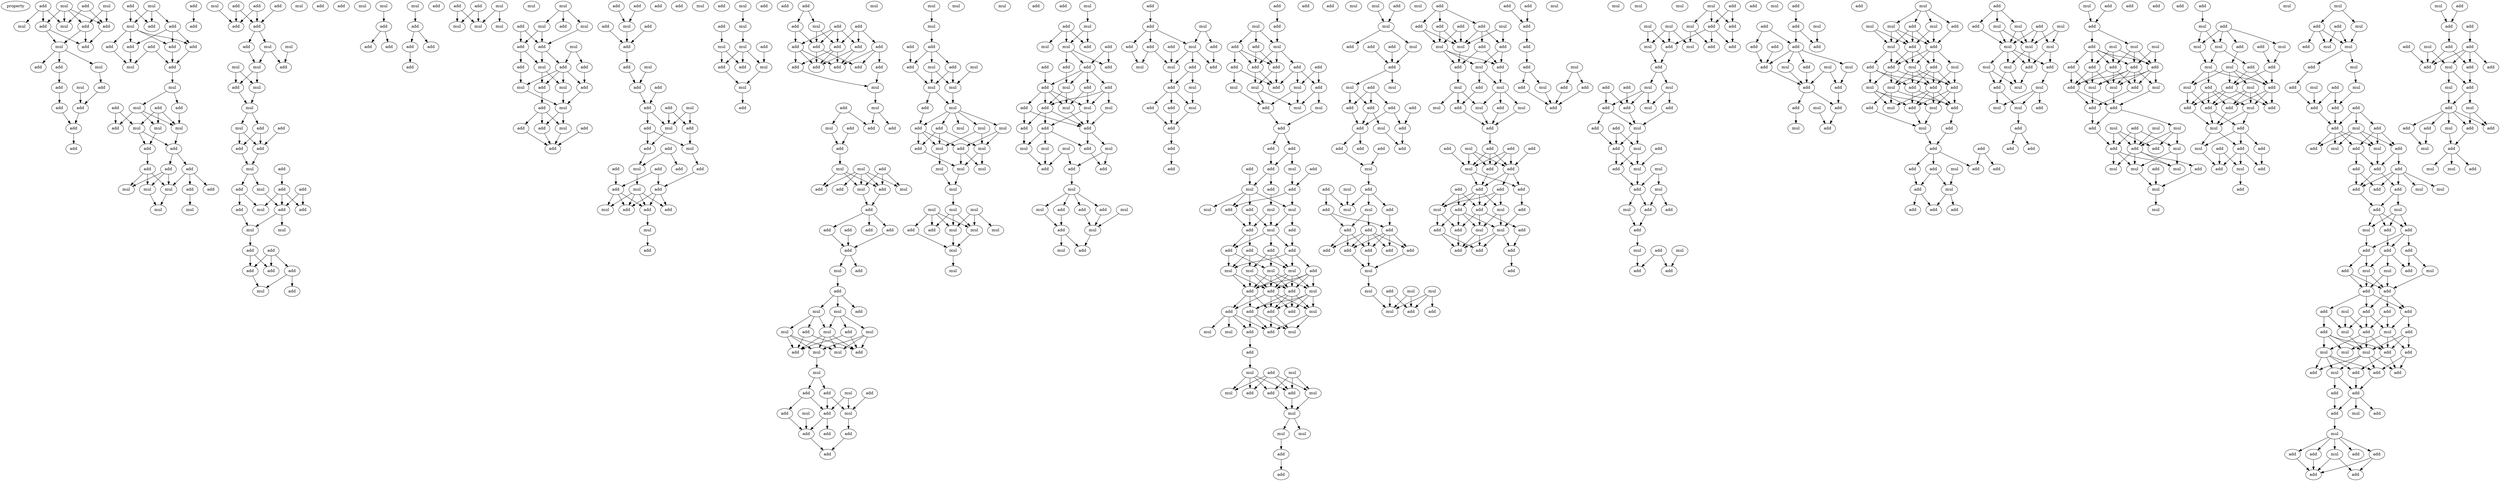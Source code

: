 digraph {
    node [fontcolor=black]
    property [mul=2,lf=2.0]
    0 [ label = add ];
    1 [ label = add ];
    2 [ label = mul ];
    3 [ label = mul ];
    4 [ label = mul ];
    5 [ label = add ];
    6 [ label = mul ];
    7 [ label = add ];
    8 [ label = add ];
    9 [ label = mul ];
    10 [ label = add ];
    11 [ label = add ];
    12 [ label = mul ];
    13 [ label = add ];
    14 [ label = add ];
    15 [ label = add ];
    16 [ label = mul ];
    17 [ label = add ];
    18 [ label = add ];
    19 [ label = add ];
    20 [ label = mul ];
    21 [ label = add ];
    22 [ label = add ];
    23 [ label = add ];
    24 [ label = mul ];
    25 [ label = add ];
    26 [ label = add ];
    27 [ label = add ];
    28 [ label = add ];
    29 [ label = add ];
    30 [ label = add ];
    31 [ label = mul ];
    32 [ label = add ];
    33 [ label = mul ];
    34 [ label = add ];
    35 [ label = mul ];
    36 [ label = add ];
    37 [ label = add ];
    38 [ label = mul ];
    39 [ label = add ];
    40 [ label = mul ];
    41 [ label = mul ];
    42 [ label = add ];
    43 [ label = add ];
    44 [ label = add ];
    45 [ label = add ];
    46 [ label = add ];
    47 [ label = mul ];
    48 [ label = mul ];
    49 [ label = add ];
    50 [ label = mul ];
    51 [ label = add ];
    52 [ label = mul ];
    53 [ label = mul ];
    54 [ label = add ];
    55 [ label = add ];
    56 [ label = add ];
    57 [ label = add ];
    58 [ label = add ];
    59 [ label = mul ];
    60 [ label = add ];
    61 [ label = add ];
    62 [ label = add ];
    63 [ label = mul ];
    64 [ label = mul ];
    65 [ label = mul ];
    66 [ label = mul ];
    67 [ label = add ];
    68 [ label = add ];
    69 [ label = mul ];
    70 [ label = mul ];
    71 [ label = add ];
    72 [ label = mul ];
    73 [ label = mul ];
    74 [ label = add ];
    75 [ label = add ];
    76 [ label = add ];
    77 [ label = add ];
    78 [ label = add ];
    79 [ label = mul ];
    80 [ label = mul ];
    81 [ label = add ];
    82 [ label = add ];
    83 [ label = add ];
    84 [ label = add ];
    85 [ label = add ];
    86 [ label = mul ];
    87 [ label = add ];
    88 [ label = mul ];
    89 [ label = mul ];
    90 [ label = add ];
    91 [ label = add ];
    92 [ label = add ];
    93 [ label = add ];
    94 [ label = add ];
    95 [ label = add ];
    96 [ label = mul ];
    97 [ label = add ];
    98 [ label = mul ];
    99 [ label = mul ];
    100 [ label = add ];
    101 [ label = add ];
    102 [ label = add ];
    103 [ label = mul ];
    104 [ label = add ];
    105 [ label = add ];
    106 [ label = add ];
    107 [ label = add ];
    108 [ label = add ];
    109 [ label = add ];
    110 [ label = add ];
    111 [ label = mul ];
    112 [ label = mul ];
    113 [ label = mul ];
    114 [ label = mul ];
    115 [ label = mul ];
    116 [ label = mul ];
    117 [ label = mul ];
    118 [ label = add ];
    119 [ label = mul ];
    120 [ label = add ];
    121 [ label = mul ];
    122 [ label = add ];
    123 [ label = add ];
    124 [ label = add ];
    125 [ label = mul ];
    126 [ label = add ];
    127 [ label = add ];
    128 [ label = mul ];
    129 [ label = mul ];
    130 [ label = add ];
    131 [ label = add ];
    132 [ label = add ];
    133 [ label = mul ];
    134 [ label = add ];
    135 [ label = mul ];
    136 [ label = add ];
    137 [ label = add ];
    138 [ label = add ];
    139 [ label = add ];
    140 [ label = add ];
    141 [ label = add ];
    142 [ label = add ];
    143 [ label = add ];
    144 [ label = mul ];
    145 [ label = add ];
    146 [ label = add ];
    147 [ label = add ];
    148 [ label = mul ];
    149 [ label = mul ];
    150 [ label = add ];
    151 [ label = add ];
    152 [ label = add ];
    153 [ label = add ];
    154 [ label = mul ];
    155 [ label = add ];
    156 [ label = add ];
    157 [ label = mul ];
    158 [ label = mul ];
    159 [ label = add ];
    160 [ label = add ];
    161 [ label = add ];
    162 [ label = add ];
    163 [ label = add ];
    164 [ label = add ];
    165 [ label = mul ];
    166 [ label = mul ];
    167 [ label = add ];
    168 [ label = add ];
    169 [ label = add ];
    170 [ label = mul ];
    171 [ label = add ];
    172 [ label = add ];
    173 [ label = mul ];
    174 [ label = add ];
    175 [ label = add ];
    176 [ label = mul ];
    177 [ label = add ];
    178 [ label = mul ];
    179 [ label = mul ];
    180 [ label = add ];
    181 [ label = mul ];
    182 [ label = add ];
    183 [ label = add ];
    184 [ label = mul ];
    185 [ label = mul ];
    186 [ label = add ];
    187 [ label = add ];
    188 [ label = add ];
    189 [ label = add ];
    190 [ label = add ];
    191 [ label = add ];
    192 [ label = mul ];
    193 [ label = add ];
    194 [ label = add ];
    195 [ label = add ];
    196 [ label = add ];
    197 [ label = add ];
    198 [ label = add ];
    199 [ label = add ];
    200 [ label = add ];
    201 [ label = add ];
    202 [ label = add ];
    203 [ label = add ];
    204 [ label = mul ];
    205 [ label = add ];
    206 [ label = mul ];
    207 [ label = add ];
    208 [ label = mul ];
    209 [ label = mul ];
    210 [ label = add ];
    211 [ label = add ];
    212 [ label = add ];
    213 [ label = mul ];
    214 [ label = mul ];
    215 [ label = add ];
    216 [ label = mul ];
    217 [ label = add ];
    218 [ label = add ];
    219 [ label = add ];
    220 [ label = mul ];
    221 [ label = add ];
    222 [ label = add ];
    223 [ label = add ];
    224 [ label = add ];
    225 [ label = add ];
    226 [ label = add ];
    227 [ label = mul ];
    228 [ label = add ];
    229 [ label = add ];
    230 [ label = mul ];
    231 [ label = add ];
    232 [ label = mul ];
    233 [ label = add ];
    234 [ label = mul ];
    235 [ label = add ];
    236 [ label = mul ];
    237 [ label = mul ];
    238 [ label = add ];
    239 [ label = mul ];
    240 [ label = add ];
    241 [ label = mul ];
    242 [ label = mul ];
    243 [ label = add ];
    244 [ label = add ];
    245 [ label = mul ];
    246 [ label = add ];
    247 [ label = add ];
    248 [ label = add ];
    249 [ label = mul ];
    250 [ label = mul ];
    251 [ label = add ];
    252 [ label = add ];
    253 [ label = add ];
    254 [ label = add ];
    255 [ label = mul ];
    256 [ label = mul ];
    257 [ label = mul ];
    258 [ label = add ];
    259 [ label = add ];
    260 [ label = mul ];
    261 [ label = add ];
    262 [ label = add ];
    263 [ label = add ];
    264 [ label = mul ];
    265 [ label = mul ];
    266 [ label = add ];
    267 [ label = mul ];
    268 [ label = mul ];
    269 [ label = mul ];
    270 [ label = add ];
    271 [ label = mul ];
    272 [ label = add ];
    273 [ label = add ];
    274 [ label = mul ];
    275 [ label = mul ];
    276 [ label = mul ];
    277 [ label = add ];
    278 [ label = mul ];
    279 [ label = add ];
    280 [ label = mul ];
    281 [ label = mul ];
    282 [ label = mul ];
    283 [ label = mul ];
    284 [ label = mul ];
    285 [ label = mul ];
    286 [ label = mul ];
    287 [ label = mul ];
    288 [ label = mul ];
    289 [ label = mul ];
    290 [ label = add ];
    291 [ label = add ];
    292 [ label = mul ];
    293 [ label = mul ];
    294 [ label = mul ];
    295 [ label = add ];
    296 [ label = mul ];
    297 [ label = mul ];
    298 [ label = add ];
    299 [ label = mul ];
    300 [ label = add ];
    301 [ label = add ];
    302 [ label = add ];
    303 [ label = add ];
    304 [ label = add ];
    305 [ label = add ];
    306 [ label = add ];
    307 [ label = mul ];
    308 [ label = add ];
    309 [ label = add ];
    310 [ label = add ];
    311 [ label = mul ];
    312 [ label = mul ];
    313 [ label = mul ];
    314 [ label = add ];
    315 [ label = add ];
    316 [ label = add ];
    317 [ label = add ];
    318 [ label = mul ];
    319 [ label = mul ];
    320 [ label = mul ];
    321 [ label = mul ];
    322 [ label = add ];
    323 [ label = add ];
    324 [ label = add ];
    325 [ label = mul ];
    326 [ label = mul ];
    327 [ label = add ];
    328 [ label = add ];
    329 [ label = add ];
    330 [ label = mul ];
    331 [ label = add ];
    332 [ label = mul ];
    333 [ label = mul ];
    334 [ label = add ];
    335 [ label = add ];
    336 [ label = add ];
    337 [ label = mul ];
    338 [ label = mul ];
    339 [ label = add ];
    340 [ label = add ];
    341 [ label = add ];
    342 [ label = add ];
    343 [ label = mul ];
    344 [ label = mul ];
    345 [ label = add ];
    346 [ label = add ];
    347 [ label = add ];
    348 [ label = mul ];
    349 [ label = add ];
    350 [ label = add ];
    351 [ label = mul ];
    352 [ label = add ];
    353 [ label = add ];
    354 [ label = add ];
    355 [ label = add ];
    356 [ label = add ];
    357 [ label = mul ];
    358 [ label = add ];
    359 [ label = mul ];
    360 [ label = add ];
    361 [ label = add ];
    362 [ label = add ];
    363 [ label = add ];
    364 [ label = add ];
    365 [ label = add ];
    366 [ label = add ];
    367 [ label = add ];
    368 [ label = mul ];
    369 [ label = mul ];
    370 [ label = add ];
    371 [ label = mul ];
    372 [ label = mul ];
    373 [ label = add ];
    374 [ label = mul ];
    375 [ label = add ];
    376 [ label = add ];
    377 [ label = add ];
    378 [ label = add ];
    379 [ label = add ];
    380 [ label = add ];
    381 [ label = mul ];
    382 [ label = add ];
    383 [ label = add ];
    384 [ label = mul ];
    385 [ label = add ];
    386 [ label = mul ];
    387 [ label = add ];
    388 [ label = mul ];
    389 [ label = mul ];
    390 [ label = add ];
    391 [ label = add ];
    392 [ label = mul ];
    393 [ label = add ];
    394 [ label = add ];
    395 [ label = add ];
    396 [ label = add ];
    397 [ label = mul ];
    398 [ label = mul ];
    399 [ label = add ];
    400 [ label = mul ];
    401 [ label = mul ];
    402 [ label = mul ];
    403 [ label = add ];
    404 [ label = add ];
    405 [ label = add ];
    406 [ label = add ];
    407 [ label = mul ];
    408 [ label = add ];
    409 [ label = add ];
    410 [ label = add ];
    411 [ label = mul ];
    412 [ label = mul ];
    413 [ label = mul ];
    414 [ label = add ];
    415 [ label = add ];
    416 [ label = add ];
    417 [ label = mul ];
    418 [ label = mul ];
    419 [ label = add ];
    420 [ label = add ];
    421 [ label = add ];
    422 [ label = mul ];
    423 [ label = mul ];
    424 [ label = add ];
    425 [ label = mul ];
    426 [ label = mul ];
    427 [ label = add ];
    428 [ label = mul ];
    429 [ label = mul ];
    430 [ label = add ];
    431 [ label = add ];
    432 [ label = mul ];
    433 [ label = add ];
    434 [ label = mul ];
    435 [ label = mul ];
    436 [ label = add ];
    437 [ label = add ];
    438 [ label = add ];
    439 [ label = mul ];
    440 [ label = add ];
    441 [ label = mul ];
    442 [ label = mul ];
    443 [ label = add ];
    444 [ label = add ];
    445 [ label = add ];
    446 [ label = add ];
    447 [ label = add ];
    448 [ label = mul ];
    449 [ label = add ];
    450 [ label = add ];
    451 [ label = add ];
    452 [ label = add ];
    453 [ label = add ];
    454 [ label = add ];
    455 [ label = mul ];
    456 [ label = add ];
    457 [ label = add ];
    458 [ label = mul ];
    459 [ label = add ];
    460 [ label = add ];
    461 [ label = mul ];
    462 [ label = mul ];
    463 [ label = add ];
    464 [ label = add ];
    465 [ label = add ];
    466 [ label = add ];
    467 [ label = add ];
    468 [ label = add ];
    469 [ label = add ];
    470 [ label = add ];
    471 [ label = mul ];
    472 [ label = add ];
    473 [ label = mul ];
    474 [ label = mul ];
    475 [ label = mul ];
    476 [ label = mul ];
    477 [ label = add ];
    478 [ label = add ];
    479 [ label = add ];
    480 [ label = add ];
    481 [ label = mul ];
    482 [ label = add ];
    483 [ label = add ];
    484 [ label = add ];
    485 [ label = mul ];
    486 [ label = add ];
    487 [ label = mul ];
    488 [ label = add ];
    489 [ label = add ];
    490 [ label = mul ];
    491 [ label = add ];
    492 [ label = mul ];
    493 [ label = add ];
    494 [ label = mul ];
    495 [ label = add ];
    496 [ label = mul ];
    497 [ label = mul ];
    498 [ label = add ];
    499 [ label = mul ];
    500 [ label = add ];
    501 [ label = add ];
    502 [ label = add ];
    503 [ label = add ];
    504 [ label = add ];
    505 [ label = mul ];
    506 [ label = mul ];
    507 [ label = add ];
    508 [ label = add ];
    509 [ label = add ];
    510 [ label = add ];
    511 [ label = add ];
    512 [ label = add ];
    513 [ label = add ];
    514 [ label = add ];
    515 [ label = mul ];
    516 [ label = mul ];
    517 [ label = add ];
    518 [ label = mul ];
    519 [ label = add ];
    520 [ label = add ];
    521 [ label = add ];
    522 [ label = mul ];
    523 [ label = add ];
    524 [ label = add ];
    525 [ label = add ];
    526 [ label = add ];
    527 [ label = add ];
    528 [ label = add ];
    529 [ label = add ];
    530 [ label = mul ];
    531 [ label = add ];
    532 [ label = mul ];
    533 [ label = mul ];
    534 [ label = mul ];
    535 [ label = add ];
    536 [ label = mul ];
    537 [ label = add ];
    538 [ label = add ];
    539 [ label = add ];
    540 [ label = mul ];
    541 [ label = add ];
    542 [ label = mul ];
    543 [ label = add ];
    544 [ label = add ];
    545 [ label = mul ];
    546 [ label = mul ];
    547 [ label = add ];
    548 [ label = mul ];
    549 [ label = add ];
    550 [ label = add ];
    551 [ label = add ];
    552 [ label = mul ];
    553 [ label = mul ];
    554 [ label = add ];
    555 [ label = mul ];
    556 [ label = add ];
    557 [ label = add ];
    558 [ label = mul ];
    559 [ label = add ];
    560 [ label = mul ];
    561 [ label = add ];
    562 [ label = add ];
    563 [ label = add ];
    564 [ label = add ];
    565 [ label = mul ];
    566 [ label = add ];
    567 [ label = mul ];
    568 [ label = add ];
    569 [ label = mul ];
    570 [ label = add ];
    571 [ label = mul ];
    572 [ label = add ];
    573 [ label = mul ];
    574 [ label = add ];
    575 [ label = add ];
    576 [ label = add ];
    577 [ label = mul ];
    578 [ label = add ];
    579 [ label = add ];
    580 [ label = mul ];
    581 [ label = mul ];
    582 [ label = mul ];
    583 [ label = add ];
    584 [ label = add ];
    585 [ label = add ];
    586 [ label = mul ];
    587 [ label = add ];
    588 [ label = add ];
    589 [ label = add ];
    590 [ label = add ];
    591 [ label = add ];
    592 [ label = add ];
    593 [ label = mul ];
    594 [ label = mul ];
    595 [ label = mul ];
    596 [ label = add ];
    597 [ label = add ];
    598 [ label = add ];
    599 [ label = add ];
    600 [ label = add ];
    601 [ label = mul ];
    602 [ label = add ];
    603 [ label = add ];
    604 [ label = add ];
    605 [ label = mul ];
    606 [ label = mul ];
    607 [ label = mul ];
    608 [ label = mul ];
    609 [ label = add ];
    610 [ label = mul ];
    611 [ label = add ];
    612 [ label = add ];
    613 [ label = mul ];
    614 [ label = add ];
    615 [ label = mul ];
    616 [ label = add ];
    617 [ label = mul ];
    618 [ label = add ];
    619 [ label = add ];
    620 [ label = add ];
    621 [ label = add ];
    622 [ label = mul ];
    623 [ label = mul ];
    624 [ label = add ];
    625 [ label = mul ];
    626 [ label = add ];
    627 [ label = add ];
    628 [ label = mul ];
    629 [ label = add ];
    630 [ label = add ];
    631 [ label = mul ];
    632 [ label = add ];
    633 [ label = add ];
    634 [ label = add ];
    635 [ label = add ];
    636 [ label = add ];
    637 [ label = add ];
    638 [ label = mul ];
    639 [ label = add ];
    640 [ label = mul ];
    641 [ label = add ];
    642 [ label = add ];
    643 [ label = add ];
    644 [ label = add ];
    645 [ label = mul ];
    646 [ label = mul ];
    647 [ label = mul ];
    648 [ label = add ];
    649 [ label = add ];
    650 [ label = mul ];
    651 [ label = mul ];
    652 [ label = mul ];
    653 [ label = add ];
    654 [ label = add ];
    655 [ label = mul ];
    656 [ label = mul ];
    657 [ label = mul ];
    658 [ label = add ];
    659 [ label = mul ];
    660 [ label = mul ];
    661 [ label = add ];
    662 [ label = mul ];
    663 [ label = add ];
    664 [ label = mul ];
    665 [ label = add ];
    666 [ label = add ];
    667 [ label = add ];
    668 [ label = add ];
    669 [ label = add ];
    670 [ label = mul ];
    671 [ label = add ];
    672 [ label = mul ];
    673 [ label = mul ];
    674 [ label = add ];
    675 [ label = add ];
    676 [ label = add ];
    677 [ label = add ];
    678 [ label = add ];
    679 [ label = add ];
    680 [ label = add ];
    681 [ label = mul ];
    682 [ label = mul ];
    683 [ label = mul ];
    684 [ label = add ];
    685 [ label = add ];
    686 [ label = add ];
    687 [ label = mul ];
    688 [ label = mul ];
    689 [ label = mul ];
    690 [ label = add ];
    691 [ label = add ];
    692 [ label = add ];
    693 [ label = add ];
    694 [ label = mul ];
    695 [ label = mul ];
    696 [ label = mul ];
    697 [ label = add ];
    698 [ label = add ];
    699 [ label = mul ];
    700 [ label = mul ];
    701 [ label = mul ];
    702 [ label = add ];
    703 [ label = add ];
    704 [ label = add ];
    705 [ label = mul ];
    706 [ label = add ];
    707 [ label = add ];
    708 [ label = add ];
    709 [ label = mul ];
    710 [ label = mul ];
    711 [ label = mul ];
    712 [ label = mul ];
    713 [ label = add ];
    714 [ label = add ];
    715 [ label = mul ];
    716 [ label = mul ];
    717 [ label = mul ];
    718 [ label = add ];
    719 [ label = add ];
    720 [ label = add ];
    721 [ label = mul ];
    722 [ label = add ];
    723 [ label = add ];
    724 [ label = add ];
    725 [ label = add ];
    726 [ label = add ];
    727 [ label = mul ];
    728 [ label = mul ];
    729 [ label = add ];
    730 [ label = add ];
    731 [ label = add ];
    732 [ label = add ];
    733 [ label = mul ];
    734 [ label = mul ];
    735 [ label = add ];
    736 [ label = add ];
    737 [ label = mul ];
    738 [ label = add ];
    739 [ label = add ];
    740 [ label = mul ];
    741 [ label = mul ];
    742 [ label = add ];
    743 [ label = mul ];
    744 [ label = add ];
    745 [ label = mul ];
    746 [ label = add ];
    747 [ label = add ];
    748 [ label = mul ];
    749 [ label = mul ];
    750 [ label = add ];
    751 [ label = add ];
    752 [ label = add ];
    753 [ label = add ];
    754 [ label = mul ];
    755 [ label = add ];
    756 [ label = add ];
    757 [ label = mul ];
    758 [ label = add ];
    759 [ label = add ];
    760 [ label = mul ];
    761 [ label = add ];
    762 [ label = add ];
    763 [ label = add ];
    764 [ label = add ];
    765 [ label = mul ];
    766 [ label = add ];
    767 [ label = mul ];
    768 [ label = add ];
    769 [ label = add ];
    770 [ label = mul ];
    771 [ label = mul ];
    772 [ label = add ];
    773 [ label = add ];
    774 [ label = add ];
    775 [ label = add ];
    776 [ label = add ];
    777 [ label = mul ];
    778 [ label = mul ];
    779 [ label = mul ];
    780 [ label = add ];
    781 [ label = add ];
    782 [ label = add ];
    783 [ label = add ];
    784 [ label = mul ];
    785 [ label = add ];
    786 [ label = add ];
    787 [ label = add ];
    788 [ label = add ];
    789 [ label = mul ];
    790 [ label = add ];
    791 [ label = mul ];
    792 [ label = add ];
    793 [ label = add ];
    794 [ label = mul ];
    795 [ label = mul ];
    796 [ label = add ];
    797 [ label = mul ];
    798 [ label = add ];
    799 [ label = add ];
    800 [ label = add ];
    801 [ label = add ];
    802 [ label = add ];
    803 [ label = mul ];
    804 [ label = add ];
    805 [ label = add ];
    806 [ label = add ];
    807 [ label = add ];
    808 [ label = mul ];
    809 [ label = mul ];
    810 [ label = add ];
    811 [ label = add ];
    812 [ label = add ];
    813 [ label = add ];
    814 [ label = mul ];
    815 [ label = add ];
    816 [ label = add ];
    817 [ label = mul ];
    818 [ label = add ];
    819 [ label = add ];
    820 [ label = add ];
    821 [ label = add ];
    822 [ label = add ];
    823 [ label = mul ];
    824 [ label = add ];
    825 [ label = add ];
    826 [ label = add ];
    827 [ label = add ];
    828 [ label = mul ];
    829 [ label = mul ];
    830 [ label = add ];
    831 [ label = add ];
    832 [ label = mul ];
    833 [ label = add ];
    834 [ label = mul ];
    835 [ label = add ];
    836 [ label = add ];
    837 [ label = add ];
    838 [ label = add ];
    839 [ label = mul ];
    840 [ label = mul ];
    841 [ label = mul ];
    842 [ label = add ];
    0 -> 6 [ name = 0 ];
    0 -> 8 [ name = 1 ];
    1 -> 4 [ name = 2 ];
    1 -> 6 [ name = 3 ];
    1 -> 7 [ name = 4 ];
    2 -> 5 [ name = 5 ];
    2 -> 8 [ name = 6 ];
    3 -> 5 [ name = 7 ];
    3 -> 6 [ name = 8 ];
    3 -> 7 [ name = 9 ];
    3 -> 8 [ name = 10 ];
    5 -> 9 [ name = 11 ];
    5 -> 10 [ name = 12 ];
    7 -> 9 [ name = 13 ];
    7 -> 10 [ name = 14 ];
    8 -> 10 [ name = 15 ];
    9 -> 11 [ name = 16 ];
    9 -> 12 [ name = 17 ];
    9 -> 13 [ name = 18 ];
    12 -> 15 [ name = 19 ];
    13 -> 14 [ name = 20 ];
    14 -> 17 [ name = 21 ];
    15 -> 18 [ name = 22 ];
    16 -> 18 [ name = 23 ];
    17 -> 19 [ name = 24 ];
    18 -> 19 [ name = 25 ];
    19 -> 21 [ name = 26 ];
    20 -> 23 [ name = 27 ];
    20 -> 24 [ name = 28 ];
    20 -> 25 [ name = 29 ];
    22 -> 23 [ name = 30 ];
    22 -> 24 [ name = 31 ];
    24 -> 26 [ name = 32 ];
    24 -> 27 [ name = 33 ];
    24 -> 28 [ name = 34 ];
    24 -> 29 [ name = 35 ];
    25 -> 27 [ name = 36 ];
    25 -> 28 [ name = 37 ];
    25 -> 29 [ name = 38 ];
    26 -> 31 [ name = 39 ];
    27 -> 31 [ name = 40 ];
    28 -> 32 [ name = 41 ];
    29 -> 32 [ name = 42 ];
    30 -> 31 [ name = 43 ];
    30 -> 32 [ name = 44 ];
    32 -> 33 [ name = 45 ];
    33 -> 35 [ name = 46 ];
    33 -> 37 [ name = 47 ];
    34 -> 38 [ name = 48 ];
    34 -> 40 [ name = 49 ];
    34 -> 41 [ name = 50 ];
    35 -> 39 [ name = 51 ];
    35 -> 40 [ name = 52 ];
    35 -> 41 [ name = 53 ];
    36 -> 38 [ name = 54 ];
    36 -> 39 [ name = 55 ];
    37 -> 41 [ name = 56 ];
    38 -> 42 [ name = 57 ];
    38 -> 43 [ name = 58 ];
    40 -> 42 [ name = 59 ];
    41 -> 43 [ name = 60 ];
    42 -> 46 [ name = 61 ];
    43 -> 44 [ name = 62 ];
    43 -> 45 [ name = 63 ];
    44 -> 48 [ name = 64 ];
    44 -> 49 [ name = 65 ];
    44 -> 51 [ name = 66 ];
    45 -> 47 [ name = 67 ];
    45 -> 48 [ name = 68 ];
    45 -> 50 [ name = 69 ];
    46 -> 47 [ name = 70 ];
    46 -> 48 [ name = 71 ];
    46 -> 50 [ name = 72 ];
    48 -> 52 [ name = 73 ];
    49 -> 53 [ name = 74 ];
    50 -> 52 [ name = 75 ];
    54 -> 57 [ name = 76 ];
    55 -> 60 [ name = 77 ];
    55 -> 61 [ name = 78 ];
    56 -> 60 [ name = 79 ];
    56 -> 61 [ name = 80 ];
    58 -> 61 [ name = 81 ];
    59 -> 60 [ name = 82 ];
    61 -> 62 [ name = 83 ];
    61 -> 64 [ name = 84 ];
    62 -> 65 [ name = 85 ];
    63 -> 67 [ name = 86 ];
    64 -> 65 [ name = 87 ];
    64 -> 67 [ name = 88 ];
    65 -> 68 [ name = 89 ];
    65 -> 69 [ name = 90 ];
    66 -> 68 [ name = 91 ];
    66 -> 69 [ name = 92 ];
    68 -> 70 [ name = 93 ];
    69 -> 70 [ name = 94 ];
    70 -> 72 [ name = 95 ];
    70 -> 74 [ name = 96 ];
    71 -> 77 [ name = 97 ];
    72 -> 76 [ name = 98 ];
    72 -> 77 [ name = 99 ];
    74 -> 76 [ name = 100 ];
    74 -> 77 [ name = 101 ];
    76 -> 79 [ name = 102 ];
    77 -> 79 [ name = 103 ];
    78 -> 81 [ name = 104 ];
    79 -> 80 [ name = 105 ];
    79 -> 82 [ name = 106 ];
    80 -> 84 [ name = 107 ];
    81 -> 84 [ name = 108 ];
    81 -> 86 [ name = 109 ];
    81 -> 87 [ name = 110 ];
    82 -> 85 [ name = 111 ];
    82 -> 86 [ name = 112 ];
    83 -> 84 [ name = 113 ];
    83 -> 87 [ name = 114 ];
    84 -> 88 [ name = 115 ];
    84 -> 89 [ name = 116 ];
    85 -> 89 [ name = 117 ];
    89 -> 90 [ name = 118 ];
    90 -> 93 [ name = 119 ];
    90 -> 94 [ name = 120 ];
    91 -> 92 [ name = 121 ];
    91 -> 93 [ name = 122 ];
    91 -> 94 [ name = 123 ];
    92 -> 96 [ name = 124 ];
    92 -> 97 [ name = 125 ];
    94 -> 96 [ name = 126 ];
    99 -> 100 [ name = 127 ];
    100 -> 101 [ name = 128 ];
    100 -> 102 [ name = 129 ];
    103 -> 104 [ name = 130 ];
    104 -> 106 [ name = 131 ];
    104 -> 107 [ name = 132 ];
    106 -> 108 [ name = 133 ];
    109 -> 114 [ name = 134 ];
    109 -> 115 [ name = 135 ];
    110 -> 114 [ name = 136 ];
    110 -> 115 [ name = 137 ];
    111 -> 113 [ name = 138 ];
    111 -> 115 [ name = 139 ];
    116 -> 117 [ name = 140 ];
    116 -> 118 [ name = 141 ];
    116 -> 119 [ name = 142 ];
    117 -> 122 [ name = 143 ];
    119 -> 122 [ name = 144 ];
    119 -> 123 [ name = 145 ];
    120 -> 122 [ name = 146 ];
    120 -> 123 [ name = 147 ];
    121 -> 124 [ name = 148 ];
    121 -> 127 [ name = 149 ];
    122 -> 124 [ name = 150 ];
    122 -> 125 [ name = 151 ];
    123 -> 125 [ name = 152 ];
    123 -> 126 [ name = 153 ];
    124 -> 128 [ name = 154 ];
    124 -> 129 [ name = 155 ];
    124 -> 130 [ name = 156 ];
    124 -> 131 [ name = 157 ];
    125 -> 128 [ name = 158 ];
    125 -> 131 [ name = 159 ];
    126 -> 129 [ name = 160 ];
    127 -> 130 [ name = 161 ];
    128 -> 133 [ name = 162 ];
    129 -> 133 [ name = 163 ];
    130 -> 133 [ name = 164 ];
    131 -> 132 [ name = 165 ];
    132 -> 134 [ name = 166 ];
    132 -> 135 [ name = 167 ];
    132 -> 136 [ name = 168 ];
    133 -> 134 [ name = 169 ];
    133 -> 135 [ name = 170 ];
    134 -> 138 [ name = 171 ];
    135 -> 138 [ name = 172 ];
    136 -> 138 [ name = 173 ];
    137 -> 138 [ name = 174 ];
    139 -> 144 [ name = 175 ];
    140 -> 144 [ name = 176 ];
    143 -> 146 [ name = 177 ];
    144 -> 146 [ name = 178 ];
    145 -> 146 [ name = 179 ];
    146 -> 147 [ name = 180 ];
    147 -> 150 [ name = 181 ];
    148 -> 150 [ name = 182 ];
    150 -> 152 [ name = 183 ];
    151 -> 152 [ name = 184 ];
    152 -> 155 [ name = 185 ];
    152 -> 157 [ name = 186 ];
    153 -> 156 [ name = 187 ];
    153 -> 157 [ name = 188 ];
    154 -> 156 [ name = 189 ];
    154 -> 157 [ name = 190 ];
    155 -> 158 [ name = 191 ];
    155 -> 159 [ name = 192 ];
    156 -> 158 [ name = 193 ];
    157 -> 159 [ name = 194 ];
    158 -> 163 [ name = 195 ];
    159 -> 165 [ name = 196 ];
    160 -> 161 [ name = 197 ];
    160 -> 165 [ name = 198 ];
    162 -> 167 [ name = 199 ];
    162 -> 168 [ name = 200 ];
    163 -> 168 [ name = 201 ];
    164 -> 167 [ name = 202 ];
    165 -> 166 [ name = 203 ];
    166 -> 169 [ name = 204 ];
    166 -> 170 [ name = 205 ];
    166 -> 171 [ name = 206 ];
    166 -> 172 [ name = 207 ];
    167 -> 169 [ name = 208 ];
    167 -> 170 [ name = 209 ];
    167 -> 172 [ name = 210 ];
    168 -> 169 [ name = 211 ];
    168 -> 171 [ name = 212 ];
    168 -> 172 [ name = 213 ];
    172 -> 173 [ name = 214 ];
    173 -> 174 [ name = 215 ];
    176 -> 178 [ name = 216 ];
    177 -> 181 [ name = 217 ];
    178 -> 179 [ name = 218 ];
    179 -> 182 [ name = 219 ];
    179 -> 183 [ name = 220 ];
    179 -> 184 [ name = 221 ];
    180 -> 184 [ name = 222 ];
    181 -> 182 [ name = 223 ];
    181 -> 183 [ name = 224 ];
    183 -> 185 [ name = 225 ];
    184 -> 185 [ name = 226 ];
    185 -> 188 [ name = 227 ];
    189 -> 192 [ name = 228 ];
    189 -> 193 [ name = 229 ];
    190 -> 194 [ name = 230 ];
    190 -> 195 [ name = 231 ];
    190 -> 196 [ name = 232 ];
    190 -> 197 [ name = 233 ];
    191 -> 194 [ name = 234 ];
    191 -> 197 [ name = 235 ];
    191 -> 198 [ name = 236 ];
    192 -> 196 [ name = 237 ];
    192 -> 197 [ name = 238 ];
    193 -> 195 [ name = 239 ];
    193 -> 196 [ name = 240 ];
    194 -> 199 [ name = 241 ];
    194 -> 203 [ name = 242 ];
    195 -> 199 [ name = 243 ];
    195 -> 202 [ name = 244 ];
    195 -> 203 [ name = 245 ];
    196 -> 200 [ name = 246 ];
    196 -> 203 [ name = 247 ];
    197 -> 199 [ name = 248 ];
    197 -> 202 [ name = 249 ];
    197 -> 203 [ name = 250 ];
    198 -> 199 [ name = 251 ];
    198 -> 200 [ name = 252 ];
    198 -> 201 [ name = 253 ];
    201 -> 204 [ name = 254 ];
    202 -> 204 [ name = 255 ];
    204 -> 206 [ name = 256 ];
    205 -> 208 [ name = 257 ];
    205 -> 210 [ name = 258 ];
    206 -> 210 [ name = 259 ];
    206 -> 211 [ name = 260 ];
    207 -> 212 [ name = 261 ];
    208 -> 212 [ name = 262 ];
    212 -> 214 [ name = 263 ];
    213 -> 216 [ name = 264 ];
    213 -> 217 [ name = 265 ];
    213 -> 218 [ name = 266 ];
    213 -> 219 [ name = 267 ];
    213 -> 220 [ name = 268 ];
    214 -> 217 [ name = 269 ];
    214 -> 218 [ name = 270 ];
    214 -> 220 [ name = 271 ];
    215 -> 216 [ name = 272 ];
    215 -> 217 [ name = 273 ];
    215 -> 220 [ name = 274 ];
    217 -> 221 [ name = 275 ];
    220 -> 221 [ name = 276 ];
    221 -> 222 [ name = 277 ];
    221 -> 223 [ name = 278 ];
    221 -> 224 [ name = 279 ];
    223 -> 226 [ name = 280 ];
    224 -> 226 [ name = 281 ];
    225 -> 226 [ name = 282 ];
    226 -> 227 [ name = 283 ];
    226 -> 228 [ name = 284 ];
    227 -> 229 [ name = 285 ];
    229 -> 230 [ name = 286 ];
    229 -> 231 [ name = 287 ];
    229 -> 232 [ name = 288 ];
    230 -> 233 [ name = 289 ];
    230 -> 234 [ name = 290 ];
    230 -> 237 [ name = 291 ];
    232 -> 234 [ name = 292 ];
    232 -> 235 [ name = 293 ];
    232 -> 236 [ name = 294 ];
    233 -> 238 [ name = 295 ];
    233 -> 240 [ name = 296 ];
    234 -> 238 [ name = 297 ];
    234 -> 239 [ name = 298 ];
    234 -> 240 [ name = 299 ];
    234 -> 241 [ name = 300 ];
    235 -> 238 [ name = 301 ];
    235 -> 240 [ name = 302 ];
    236 -> 239 [ name = 303 ];
    236 -> 240 [ name = 304 ];
    236 -> 241 [ name = 305 ];
    237 -> 238 [ name = 306 ];
    237 -> 239 [ name = 307 ];
    237 -> 241 [ name = 308 ];
    241 -> 242 [ name = 309 ];
    242 -> 244 [ name = 310 ];
    242 -> 246 [ name = 311 ];
    243 -> 249 [ name = 312 ];
    244 -> 247 [ name = 313 ];
    244 -> 249 [ name = 314 ];
    245 -> 247 [ name = 315 ];
    245 -> 249 [ name = 316 ];
    246 -> 247 [ name = 317 ];
    246 -> 248 [ name = 318 ];
    247 -> 252 [ name = 319 ];
    247 -> 253 [ name = 320 ];
    248 -> 253 [ name = 321 ];
    249 -> 251 [ name = 322 ];
    250 -> 253 [ name = 323 ];
    251 -> 254 [ name = 324 ];
    253 -> 254 [ name = 325 ];
    255 -> 260 [ name = 326 ];
    260 -> 262 [ name = 327 ];
    261 -> 263 [ name = 328 ];
    262 -> 263 [ name = 329 ];
    262 -> 265 [ name = 330 ];
    262 -> 266 [ name = 331 ];
    263 -> 268 [ name = 332 ];
    264 -> 267 [ name = 333 ];
    265 -> 267 [ name = 334 ];
    265 -> 268 [ name = 335 ];
    266 -> 267 [ name = 336 ];
    266 -> 268 [ name = 337 ];
    267 -> 269 [ name = 338 ];
    268 -> 269 [ name = 339 ];
    268 -> 270 [ name = 340 ];
    269 -> 271 [ name = 341 ];
    269 -> 272 [ name = 342 ];
    269 -> 273 [ name = 343 ];
    269 -> 274 [ name = 344 ];
    269 -> 275 [ name = 345 ];
    270 -> 273 [ name = 346 ];
    272 -> 276 [ name = 347 ];
    272 -> 278 [ name = 348 ];
    272 -> 279 [ name = 349 ];
    273 -> 277 [ name = 350 ];
    273 -> 278 [ name = 351 ];
    273 -> 279 [ name = 352 ];
    274 -> 276 [ name = 353 ];
    274 -> 278 [ name = 354 ];
    275 -> 276 [ name = 355 ];
    275 -> 277 [ name = 356 ];
    276 -> 280 [ name = 357 ];
    276 -> 282 [ name = 358 ];
    277 -> 280 [ name = 359 ];
    277 -> 282 [ name = 360 ];
    278 -> 281 [ name = 361 ];
    279 -> 282 [ name = 362 ];
    281 -> 283 [ name = 363 ];
    282 -> 283 [ name = 364 ];
    283 -> 284 [ name = 365 ];
    284 -> 287 [ name = 366 ];
    284 -> 289 [ name = 367 ];
    284 -> 290 [ name = 368 ];
    285 -> 287 [ name = 369 ];
    285 -> 289 [ name = 370 ];
    285 -> 290 [ name = 371 ];
    285 -> 291 [ name = 372 ];
    286 -> 287 [ name = 373 ];
    286 -> 288 [ name = 374 ];
    286 -> 289 [ name = 375 ];
    287 -> 292 [ name = 376 ];
    289 -> 292 [ name = 377 ];
    291 -> 292 [ name = 378 ];
    292 -> 293 [ name = 379 ];
    294 -> 296 [ name = 380 ];
    295 -> 297 [ name = 381 ];
    295 -> 298 [ name = 382 ];
    295 -> 299 [ name = 383 ];
    296 -> 298 [ name = 384 ];
    296 -> 299 [ name = 385 ];
    299 -> 301 [ name = 386 ];
    299 -> 302 [ name = 387 ];
    299 -> 303 [ name = 388 ];
    300 -> 302 [ name = 389 ];
    300 -> 303 [ name = 390 ];
    301 -> 307 [ name = 391 ];
    303 -> 305 [ name = 392 ];
    303 -> 306 [ name = 393 ];
    303 -> 307 [ name = 394 ];
    303 -> 308 [ name = 395 ];
    304 -> 308 [ name = 396 ];
    305 -> 309 [ name = 397 ];
    305 -> 311 [ name = 398 ];
    305 -> 313 [ name = 399 ];
    306 -> 311 [ name = 400 ];
    306 -> 312 [ name = 401 ];
    307 -> 309 [ name = 402 ];
    307 -> 312 [ name = 403 ];
    308 -> 309 [ name = 404 ];
    308 -> 310 [ name = 405 ];
    308 -> 311 [ name = 406 ];
    308 -> 312 [ name = 407 ];
    309 -> 314 [ name = 408 ];
    309 -> 315 [ name = 409 ];
    309 -> 316 [ name = 410 ];
    310 -> 314 [ name = 411 ];
    310 -> 316 [ name = 412 ];
    311 -> 315 [ name = 413 ];
    311 -> 316 [ name = 414 ];
    312 -> 316 [ name = 415 ];
    313 -> 316 [ name = 416 ];
    314 -> 318 [ name = 417 ];
    315 -> 317 [ name = 418 ];
    315 -> 318 [ name = 419 ];
    315 -> 319 [ name = 420 ];
    316 -> 317 [ name = 421 ];
    316 -> 321 [ name = 422 ];
    317 -> 323 [ name = 423 ];
    318 -> 322 [ name = 424 ];
    319 -> 322 [ name = 425 ];
    320 -> 322 [ name = 426 ];
    320 -> 324 [ name = 427 ];
    321 -> 323 [ name = 428 ];
    321 -> 324 [ name = 429 ];
    324 -> 325 [ name = 430 ];
    325 -> 326 [ name = 431 ];
    325 -> 327 [ name = 432 ];
    325 -> 328 [ name = 433 ];
    325 -> 329 [ name = 434 ];
    326 -> 331 [ name = 435 ];
    327 -> 332 [ name = 436 ];
    328 -> 332 [ name = 437 ];
    329 -> 331 [ name = 438 ];
    330 -> 332 [ name = 439 ];
    331 -> 333 [ name = 440 ];
    331 -> 335 [ name = 441 ];
    332 -> 335 [ name = 442 ];
    334 -> 336 [ name = 443 ];
    336 -> 338 [ name = 444 ];
    336 -> 340 [ name = 445 ];
    336 -> 342 [ name = 446 ];
    337 -> 338 [ name = 447 ];
    337 -> 341 [ name = 448 ];
    338 -> 343 [ name = 449 ];
    338 -> 345 [ name = 450 ];
    338 -> 346 [ name = 451 ];
    339 -> 343 [ name = 452 ];
    340 -> 343 [ name = 453 ];
    340 -> 344 [ name = 454 ];
    341 -> 346 [ name = 455 ];
    342 -> 344 [ name = 456 ];
    343 -> 347 [ name = 457 ];
    345 -> 347 [ name = 458 ];
    345 -> 348 [ name = 459 ];
    347 -> 349 [ name = 460 ];
    347 -> 350 [ name = 461 ];
    347 -> 351 [ name = 462 ];
    348 -> 351 [ name = 463 ];
    349 -> 352 [ name = 464 ];
    350 -> 352 [ name = 465 ];
    351 -> 352 [ name = 466 ];
    352 -> 353 [ name = 467 ];
    353 -> 355 [ name = 468 ];
    354 -> 356 [ name = 469 ];
    356 -> 359 [ name = 470 ];
    357 -> 358 [ name = 471 ];
    357 -> 359 [ name = 472 ];
    357 -> 360 [ name = 473 ];
    358 -> 363 [ name = 474 ];
    358 -> 364 [ name = 475 ];
    359 -> 363 [ name = 476 ];
    359 -> 364 [ name = 477 ];
    359 -> 366 [ name = 478 ];
    360 -> 363 [ name = 479 ];
    360 -> 364 [ name = 480 ];
    360 -> 365 [ name = 481 ];
    362 -> 367 [ name = 482 ];
    362 -> 371 [ name = 483 ];
    363 -> 369 [ name = 484 ];
    363 -> 370 [ name = 485 ];
    364 -> 369 [ name = 486 ];
    364 -> 370 [ name = 487 ];
    365 -> 368 [ name = 488 ];
    365 -> 370 [ name = 489 ];
    366 -> 367 [ name = 490 ];
    366 -> 370 [ name = 491 ];
    366 -> 371 [ name = 492 ];
    367 -> 372 [ name = 493 ];
    367 -> 374 [ name = 494 ];
    368 -> 373 [ name = 495 ];
    369 -> 373 [ name = 496 ];
    369 -> 374 [ name = 497 ];
    371 -> 373 [ name = 498 ];
    371 -> 374 [ name = 499 ];
    372 -> 375 [ name = 500 ];
    373 -> 375 [ name = 501 ];
    375 -> 376 [ name = 502 ];
    375 -> 377 [ name = 503 ];
    376 -> 378 [ name = 504 ];
    376 -> 381 [ name = 505 ];
    377 -> 378 [ name = 506 ];
    378 -> 383 [ name = 507 ];
    378 -> 384 [ name = 508 ];
    379 -> 382 [ name = 509 ];
    380 -> 384 [ name = 510 ];
    381 -> 382 [ name = 511 ];
    382 -> 387 [ name = 512 ];
    382 -> 388 [ name = 513 ];
    383 -> 389 [ name = 514 ];
    384 -> 385 [ name = 515 ];
    384 -> 386 [ name = 516 ];
    384 -> 387 [ name = 517 ];
    384 -> 388 [ name = 518 ];
    385 -> 391 [ name = 519 ];
    385 -> 392 [ name = 520 ];
    387 -> 391 [ name = 521 ];
    388 -> 390 [ name = 522 ];
    388 -> 392 [ name = 523 ];
    389 -> 391 [ name = 524 ];
    389 -> 392 [ name = 525 ];
    390 -> 393 [ name = 526 ];
    391 -> 395 [ name = 527 ];
    391 -> 396 [ name = 528 ];
    392 -> 393 [ name = 529 ];
    392 -> 394 [ name = 530 ];
    392 -> 395 [ name = 531 ];
    393 -> 397 [ name = 532 ];
    393 -> 398 [ name = 533 ];
    393 -> 399 [ name = 534 ];
    394 -> 397 [ name = 535 ];
    394 -> 400 [ name = 536 ];
    394 -> 401 [ name = 537 ];
    395 -> 398 [ name = 538 ];
    395 -> 401 [ name = 539 ];
    396 -> 397 [ name = 540 ];
    396 -> 398 [ name = 541 ];
    396 -> 400 [ name = 542 ];
    397 -> 402 [ name = 543 ];
    397 -> 403 [ name = 544 ];
    397 -> 404 [ name = 545 ];
    397 -> 405 [ name = 546 ];
    398 -> 403 [ name = 547 ];
    398 -> 405 [ name = 548 ];
    399 -> 402 [ name = 549 ];
    399 -> 403 [ name = 550 ];
    399 -> 404 [ name = 551 ];
    399 -> 405 [ name = 552 ];
    400 -> 403 [ name = 553 ];
    400 -> 404 [ name = 554 ];
    400 -> 405 [ name = 555 ];
    401 -> 402 [ name = 556 ];
    401 -> 403 [ name = 557 ];
    401 -> 404 [ name = 558 ];
    401 -> 405 [ name = 559 ];
    402 -> 406 [ name = 560 ];
    402 -> 407 [ name = 561 ];
    402 -> 409 [ name = 562 ];
    402 -> 410 [ name = 563 ];
    403 -> 407 [ name = 564 ];
    403 -> 408 [ name = 565 ];
    403 -> 409 [ name = 566 ];
    403 -> 410 [ name = 567 ];
    404 -> 406 [ name = 568 ];
    404 -> 407 [ name = 569 ];
    404 -> 409 [ name = 570 ];
    404 -> 410 [ name = 571 ];
    405 -> 406 [ name = 572 ];
    405 -> 408 [ name = 573 ];
    405 -> 410 [ name = 574 ];
    406 -> 413 [ name = 575 ];
    406 -> 414 [ name = 576 ];
    406 -> 415 [ name = 577 ];
    407 -> 413 [ name = 578 ];
    407 -> 415 [ name = 579 ];
    408 -> 411 [ name = 580 ];
    408 -> 412 [ name = 581 ];
    408 -> 414 [ name = 582 ];
    408 -> 415 [ name = 583 ];
    410 -> 413 [ name = 584 ];
    410 -> 415 [ name = 585 ];
    414 -> 416 [ name = 586 ];
    416 -> 418 [ name = 587 ];
    417 -> 421 [ name = 588 ];
    417 -> 423 [ name = 589 ];
    417 -> 424 [ name = 590 ];
    418 -> 420 [ name = 591 ];
    418 -> 421 [ name = 592 ];
    418 -> 422 [ name = 593 ];
    418 -> 424 [ name = 594 ];
    419 -> 420 [ name = 595 ];
    419 -> 421 [ name = 596 ];
    419 -> 422 [ name = 597 ];
    419 -> 423 [ name = 598 ];
    421 -> 425 [ name = 599 ];
    423 -> 425 [ name = 600 ];
    424 -> 425 [ name = 601 ];
    425 -> 426 [ name = 602 ];
    425 -> 428 [ name = 603 ];
    426 -> 430 [ name = 604 ];
    430 -> 431 [ name = 605 ];
    432 -> 434 [ name = 606 ];
    433 -> 434 [ name = 607 ];
    434 -> 437 [ name = 608 ];
    434 -> 439 [ name = 609 ];
    436 -> 440 [ name = 610 ];
    438 -> 440 [ name = 611 ];
    439 -> 440 [ name = 612 ];
    440 -> 441 [ name = 613 ];
    440 -> 442 [ name = 614 ];
    441 -> 444 [ name = 615 ];
    441 -> 446 [ name = 616 ];
    443 -> 444 [ name = 617 ];
    443 -> 445 [ name = 618 ];
    443 -> 446 [ name = 619 ];
    444 -> 448 [ name = 620 ];
    444 -> 449 [ name = 621 ];
    445 -> 449 [ name = 622 ];
    445 -> 450 [ name = 623 ];
    446 -> 449 [ name = 624 ];
    447 -> 450 [ name = 625 ];
    448 -> 453 [ name = 626 ];
    449 -> 452 [ name = 627 ];
    449 -> 454 [ name = 628 ];
    450 -> 453 [ name = 629 ];
    451 -> 455 [ name = 630 ];
    454 -> 455 [ name = 631 ];
    455 -> 457 [ name = 632 ];
    456 -> 459 [ name = 633 ];
    456 -> 462 [ name = 634 ];
    457 -> 460 [ name = 635 ];
    457 -> 461 [ name = 636 ];
    457 -> 462 [ name = 637 ];
    458 -> 462 [ name = 638 ];
    459 -> 463 [ name = 639 ];
    459 -> 465 [ name = 640 ];
    460 -> 463 [ name = 641 ];
    461 -> 464 [ name = 642 ];
    461 -> 465 [ name = 643 ];
    463 -> 466 [ name = 644 ];
    463 -> 468 [ name = 645 ];
    463 -> 469 [ name = 646 ];
    463 -> 470 [ name = 647 ];
    464 -> 466 [ name = 648 ];
    464 -> 467 [ name = 649 ];
    464 -> 468 [ name = 650 ];
    464 -> 469 [ name = 651 ];
    464 -> 470 [ name = 652 ];
    465 -> 467 [ name = 653 ];
    465 -> 469 [ name = 654 ];
    465 -> 470 [ name = 655 ];
    466 -> 471 [ name = 656 ];
    469 -> 471 [ name = 657 ];
    470 -> 471 [ name = 658 ];
    471 -> 474 [ name = 659 ];
    472 -> 476 [ name = 660 ];
    472 -> 478 [ name = 661 ];
    473 -> 476 [ name = 662 ];
    473 -> 477 [ name = 663 ];
    473 -> 478 [ name = 664 ];
    474 -> 476 [ name = 665 ];
    475 -> 476 [ name = 666 ];
    475 -> 478 [ name = 667 ];
    479 -> 480 [ name = 668 ];
    479 -> 482 [ name = 669 ];
    479 -> 484 [ name = 670 ];
    480 -> 485 [ name = 671 ];
    480 -> 487 [ name = 672 ];
    481 -> 485 [ name = 673 ];
    481 -> 486 [ name = 674 ];
    482 -> 485 [ name = 675 ];
    482 -> 487 [ name = 676 ];
    483 -> 485 [ name = 677 ];
    483 -> 487 [ name = 678 ];
    484 -> 485 [ name = 679 ];
    484 -> 486 [ name = 680 ];
    484 -> 488 [ name = 681 ];
    485 -> 491 [ name = 682 ];
    486 -> 489 [ name = 683 ];
    486 -> 490 [ name = 684 ];
    487 -> 489 [ name = 685 ];
    487 -> 490 [ name = 686 ];
    487 -> 491 [ name = 687 ];
    488 -> 489 [ name = 688 ];
    488 -> 491 [ name = 689 ];
    489 -> 492 [ name = 690 ];
    490 -> 492 [ name = 691 ];
    490 -> 493 [ name = 692 ];
    491 -> 494 [ name = 693 ];
    492 -> 495 [ name = 694 ];
    492 -> 497 [ name = 695 ];
    492 -> 499 [ name = 696 ];
    493 -> 498 [ name = 697 ];
    494 -> 496 [ name = 698 ];
    494 -> 497 [ name = 699 ];
    494 -> 498 [ name = 700 ];
    495 -> 500 [ name = 701 ];
    497 -> 500 [ name = 702 ];
    498 -> 500 [ name = 703 ];
    499 -> 500 [ name = 704 ];
    500 -> 503 [ name = 705 ];
    501 -> 506 [ name = 706 ];
    502 -> 508 [ name = 707 ];
    503 -> 506 [ name = 708 ];
    503 -> 507 [ name = 709 ];
    503 -> 508 [ name = 710 ];
    504 -> 506 [ name = 711 ];
    504 -> 507 [ name = 712 ];
    504 -> 508 [ name = 713 ];
    505 -> 506 [ name = 714 ];
    505 -> 507 [ name = 715 ];
    505 -> 508 [ name = 716 ];
    506 -> 510 [ name = 717 ];
    506 -> 511 [ name = 718 ];
    507 -> 511 [ name = 719 ];
    508 -> 509 [ name = 720 ];
    508 -> 510 [ name = 721 ];
    508 -> 511 [ name = 722 ];
    509 -> 515 [ name = 723 ];
    509 -> 516 [ name = 724 ];
    509 -> 517 [ name = 725 ];
    510 -> 514 [ name = 726 ];
    511 -> 513 [ name = 727 ];
    511 -> 515 [ name = 728 ];
    511 -> 516 [ name = 729 ];
    511 -> 517 [ name = 730 ];
    512 -> 513 [ name = 731 ];
    512 -> 515 [ name = 732 ];
    512 -> 517 [ name = 733 ];
    513 -> 518 [ name = 734 ];
    513 -> 520 [ name = 735 ];
    513 -> 521 [ name = 736 ];
    513 -> 522 [ name = 737 ];
    514 -> 518 [ name = 738 ];
    515 -> 520 [ name = 739 ];
    515 -> 521 [ name = 740 ];
    516 -> 518 [ name = 741 ];
    516 -> 522 [ name = 742 ];
    517 -> 519 [ name = 743 ];
    517 -> 521 [ name = 744 ];
    517 -> 522 [ name = 745 ];
    518 -> 523 [ name = 746 ];
    518 -> 524 [ name = 747 ];
    518 -> 525 [ name = 748 ];
    519 -> 524 [ name = 749 ];
    520 -> 523 [ name = 750 ];
    520 -> 525 [ name = 751 ];
    521 -> 525 [ name = 752 ];
    522 -> 523 [ name = 753 ];
    522 -> 525 [ name = 754 ];
    524 -> 526 [ name = 755 ];
    527 -> 529 [ name = 756 ];
    528 -> 529 [ name = 757 ];
    529 -> 531 [ name = 758 ];
    531 -> 535 [ name = 759 ];
    535 -> 538 [ name = 760 ];
    535 -> 540 [ name = 761 ];
    536 -> 537 [ name = 762 ];
    536 -> 539 [ name = 763 ];
    537 -> 541 [ name = 764 ];
    538 -> 541 [ name = 765 ];
    539 -> 541 [ name = 766 ];
    540 -> 541 [ name = 767 ];
    542 -> 544 [ name = 768 ];
    542 -> 546 [ name = 769 ];
    542 -> 547 [ name = 770 ];
    543 -> 544 [ name = 771 ];
    543 -> 547 [ name = 772 ];
    544 -> 549 [ name = 773 ];
    544 -> 550 [ name = 774 ];
    544 -> 551 [ name = 775 ];
    545 -> 551 [ name = 776 ];
    545 -> 553 [ name = 777 ];
    546 -> 549 [ name = 778 ];
    546 -> 552 [ name = 779 ];
    547 -> 550 [ name = 780 ];
    548 -> 551 [ name = 781 ];
    548 -> 552 [ name = 782 ];
    548 -> 553 [ name = 783 ];
    551 -> 554 [ name = 784 ];
    553 -> 554 [ name = 785 ];
    554 -> 555 [ name = 786 ];
    554 -> 558 [ name = 787 ];
    555 -> 559 [ name = 788 ];
    555 -> 560 [ name = 789 ];
    555 -> 562 [ name = 790 ];
    556 -> 562 [ name = 791 ];
    557 -> 559 [ name = 792 ];
    557 -> 562 [ name = 793 ];
    558 -> 560 [ name = 794 ];
    558 -> 561 [ name = 795 ];
    559 -> 563 [ name = 796 ];
    559 -> 565 [ name = 797 ];
    561 -> 565 [ name = 798 ];
    562 -> 565 [ name = 799 ];
    563 -> 566 [ name = 800 ];
    564 -> 566 [ name = 801 ];
    564 -> 567 [ name = 802 ];
    565 -> 566 [ name = 803 ];
    565 -> 567 [ name = 804 ];
    566 -> 570 [ name = 805 ];
    566 -> 571 [ name = 806 ];
    567 -> 570 [ name = 807 ];
    567 -> 571 [ name = 808 ];
    568 -> 571 [ name = 809 ];
    569 -> 572 [ name = 810 ];
    569 -> 573 [ name = 811 ];
    570 -> 572 [ name = 812 ];
    571 -> 572 [ name = 813 ];
    572 -> 575 [ name = 814 ];
    572 -> 577 [ name = 815 ];
    573 -> 575 [ name = 816 ];
    573 -> 576 [ name = 817 ];
    575 -> 578 [ name = 818 ];
    577 -> 578 [ name = 819 ];
    578 -> 581 [ name = 820 ];
    579 -> 583 [ name = 821 ];
    579 -> 584 [ name = 822 ];
    581 -> 584 [ name = 823 ];
    582 -> 583 [ name = 824 ];
    585 -> 587 [ name = 825 ];
    586 -> 592 [ name = 826 ];
    587 -> 591 [ name = 827 ];
    587 -> 592 [ name = 828 ];
    588 -> 589 [ name = 829 ];
    588 -> 591 [ name = 830 ];
    589 -> 596 [ name = 831 ];
    590 -> 596 [ name = 832 ];
    591 -> 593 [ name = 833 ];
    591 -> 594 [ name = 834 ];
    591 -> 596 [ name = 835 ];
    591 -> 597 [ name = 836 ];
    593 -> 599 [ name = 837 ];
    594 -> 598 [ name = 838 ];
    595 -> 598 [ name = 839 ];
    595 -> 599 [ name = 840 ];
    596 -> 599 [ name = 841 ];
    597 -> 599 [ name = 842 ];
    598 -> 602 [ name = 843 ];
    599 -> 600 [ name = 844 ];
    599 -> 602 [ name = 845 ];
    600 -> 605 [ name = 846 ];
    601 -> 604 [ name = 847 ];
    602 -> 604 [ name = 848 ];
    606 -> 608 [ name = 849 ];
    606 -> 609 [ name = 850 ];
    606 -> 610 [ name = 851 ];
    606 -> 611 [ name = 852 ];
    607 -> 613 [ name = 853 ];
    607 -> 614 [ name = 854 ];
    608 -> 612 [ name = 855 ];
    608 -> 614 [ name = 856 ];
    609 -> 612 [ name = 857 ];
    610 -> 612 [ name = 858 ];
    610 -> 613 [ name = 859 ];
    610 -> 614 [ name = 860 ];
    611 -> 612 [ name = 861 ];
    611 -> 613 [ name = 862 ];
    611 -> 614 [ name = 863 ];
    612 -> 615 [ name = 864 ];
    612 -> 616 [ name = 865 ];
    612 -> 617 [ name = 866 ];
    612 -> 618 [ name = 867 ];
    613 -> 615 [ name = 868 ];
    613 -> 618 [ name = 869 ];
    613 -> 619 [ name = 870 ];
    614 -> 615 [ name = 871 ];
    614 -> 616 [ name = 872 ];
    614 -> 618 [ name = 873 ];
    615 -> 620 [ name = 874 ];
    615 -> 621 [ name = 875 ];
    615 -> 622 [ name = 876 ];
    615 -> 624 [ name = 877 ];
    616 -> 620 [ name = 878 ];
    616 -> 621 [ name = 879 ];
    616 -> 622 [ name = 880 ];
    616 -> 624 [ name = 881 ];
    617 -> 620 [ name = 882 ];
    617 -> 624 [ name = 883 ];
    618 -> 620 [ name = 884 ];
    618 -> 622 [ name = 885 ];
    618 -> 623 [ name = 886 ];
    619 -> 621 [ name = 887 ];
    619 -> 623 [ name = 888 ];
    619 -> 624 [ name = 889 ];
    620 -> 626 [ name = 890 ];
    620 -> 628 [ name = 891 ];
    620 -> 629 [ name = 892 ];
    621 -> 626 [ name = 893 ];
    621 -> 629 [ name = 894 ];
    622 -> 625 [ name = 895 ];
    622 -> 627 [ name = 896 ];
    622 -> 629 [ name = 897 ];
    623 -> 625 [ name = 898 ];
    623 -> 626 [ name = 899 ];
    623 -> 628 [ name = 900 ];
    624 -> 625 [ name = 901 ];
    624 -> 626 [ name = 902 ];
    624 -> 628 [ name = 903 ];
    624 -> 629 [ name = 904 ];
    626 -> 631 [ name = 905 ];
    627 -> 631 [ name = 906 ];
    628 -> 631 [ name = 907 ];
    629 -> 630 [ name = 908 ];
    630 -> 633 [ name = 909 ];
    631 -> 633 [ name = 910 ];
    632 -> 636 [ name = 911 ];
    632 -> 637 [ name = 912 ];
    633 -> 634 [ name = 913 ];
    633 -> 635 [ name = 914 ];
    633 -> 637 [ name = 915 ];
    634 -> 639 [ name = 916 ];
    634 -> 640 [ name = 917 ];
    635 -> 639 [ name = 918 ];
    638 -> 640 [ name = 919 ];
    639 -> 641 [ name = 920 ];
    639 -> 642 [ name = 921 ];
    640 -> 642 [ name = 922 ];
    640 -> 643 [ name = 923 ];
    644 -> 645 [ name = 924 ];
    644 -> 647 [ name = 925 ];
    644 -> 649 [ name = 926 ];
    645 -> 650 [ name = 927 ];
    645 -> 652 [ name = 928 ];
    646 -> 650 [ name = 929 ];
    646 -> 651 [ name = 930 ];
    647 -> 650 [ name = 931 ];
    647 -> 652 [ name = 932 ];
    648 -> 650 [ name = 933 ];
    648 -> 651 [ name = 934 ];
    648 -> 652 [ name = 935 ];
    649 -> 652 [ name = 936 ];
    650 -> 653 [ name = 937 ];
    650 -> 656 [ name = 938 ];
    651 -> 653 [ name = 939 ];
    651 -> 654 [ name = 940 ];
    652 -> 653 [ name = 941 ];
    652 -> 654 [ name = 942 ];
    652 -> 655 [ name = 943 ];
    652 -> 656 [ name = 944 ];
    653 -> 659 [ name = 945 ];
    654 -> 657 [ name = 946 ];
    655 -> 658 [ name = 947 ];
    655 -> 659 [ name = 948 ];
    656 -> 658 [ name = 949 ];
    656 -> 659 [ name = 950 ];
    657 -> 660 [ name = 951 ];
    657 -> 661 [ name = 952 ];
    657 -> 662 [ name = 953 ];
    658 -> 660 [ name = 954 ];
    658 -> 662 [ name = 955 ];
    662 -> 663 [ name = 956 ];
    663 -> 665 [ name = 957 ];
    663 -> 666 [ name = 958 ];
    664 -> 669 [ name = 959 ];
    667 -> 669 [ name = 960 ];
    669 -> 671 [ name = 961 ];
    669 -> 672 [ name = 962 ];
    670 -> 676 [ name = 963 ];
    670 -> 678 [ name = 964 ];
    671 -> 674 [ name = 965 ];
    671 -> 675 [ name = 966 ];
    671 -> 676 [ name = 967 ];
    671 -> 677 [ name = 968 ];
    671 -> 678 [ name = 969 ];
    672 -> 674 [ name = 970 ];
    672 -> 676 [ name = 971 ];
    672 -> 678 [ name = 972 ];
    673 -> 674 [ name = 973 ];
    673 -> 675 [ name = 974 ];
    673 -> 678 [ name = 975 ];
    674 -> 679 [ name = 976 ];
    674 -> 680 [ name = 977 ];
    674 -> 683 [ name = 978 ];
    675 -> 680 [ name = 979 ];
    675 -> 681 [ name = 980 ];
    675 -> 683 [ name = 981 ];
    676 -> 679 [ name = 982 ];
    676 -> 680 [ name = 983 ];
    676 -> 681 [ name = 984 ];
    676 -> 682 [ name = 985 ];
    676 -> 683 [ name = 986 ];
    677 -> 680 [ name = 987 ];
    677 -> 681 [ name = 988 ];
    678 -> 679 [ name = 989 ];
    678 -> 681 [ name = 990 ];
    678 -> 682 [ name = 991 ];
    678 -> 683 [ name = 992 ];
    679 -> 684 [ name = 993 ];
    680 -> 684 [ name = 994 ];
    680 -> 685 [ name = 995 ];
    681 -> 684 [ name = 996 ];
    682 -> 685 [ name = 997 ];
    683 -> 685 [ name = 998 ];
    684 -> 686 [ name = 999 ];
    685 -> 686 [ name = 1000 ];
    685 -> 688 [ name = 1001 ];
    686 -> 693 [ name = 1002 ];
    687 -> 691 [ name = 1003 ];
    688 -> 691 [ name = 1004 ];
    688 -> 692 [ name = 1005 ];
    688 -> 694 [ name = 1006 ];
    689 -> 691 [ name = 1007 ];
    689 -> 692 [ name = 1008 ];
    689 -> 693 [ name = 1009 ];
    690 -> 691 [ name = 1010 ];
    690 -> 693 [ name = 1011 ];
    690 -> 694 [ name = 1012 ];
    691 -> 695 [ name = 1013 ];
    691 -> 696 [ name = 1014 ];
    691 -> 697 [ name = 1015 ];
    691 -> 699 [ name = 1016 ];
    693 -> 695 [ name = 1017 ];
    693 -> 696 [ name = 1018 ];
    693 -> 699 [ name = 1019 ];
    694 -> 696 [ name = 1020 ];
    694 -> 699 [ name = 1021 ];
    697 -> 700 [ name = 1022 ];
    698 -> 700 [ name = 1023 ];
    699 -> 700 [ name = 1024 ];
    700 -> 701 [ name = 1025 ];
    704 -> 705 [ name = 1026 ];
    705 -> 709 [ name = 1027 ];
    705 -> 710 [ name = 1028 ];
    706 -> 707 [ name = 1029 ];
    706 -> 709 [ name = 1030 ];
    706 -> 710 [ name = 1031 ];
    706 -> 711 [ name = 1032 ];
    707 -> 715 [ name = 1033 ];
    708 -> 713 [ name = 1034 ];
    709 -> 712 [ name = 1035 ];
    710 -> 712 [ name = 1036 ];
    710 -> 714 [ name = 1037 ];
    711 -> 713 [ name = 1038 ];
    712 -> 717 [ name = 1039 ];
    712 -> 718 [ name = 1040 ];
    712 -> 720 [ name = 1041 ];
    713 -> 719 [ name = 1042 ];
    713 -> 720 [ name = 1043 ];
    714 -> 719 [ name = 1044 ];
    714 -> 720 [ name = 1045 ];
    715 -> 716 [ name = 1046 ];
    715 -> 717 [ name = 1047 ];
    715 -> 719 [ name = 1048 ];
    715 -> 720 [ name = 1049 ];
    716 -> 721 [ name = 1050 ];
    716 -> 722 [ name = 1051 ];
    716 -> 724 [ name = 1052 ];
    716 -> 725 [ name = 1053 ];
    717 -> 723 [ name = 1054 ];
    717 -> 725 [ name = 1055 ];
    718 -> 721 [ name = 1056 ];
    718 -> 722 [ name = 1057 ];
    718 -> 723 [ name = 1058 ];
    718 -> 725 [ name = 1059 ];
    719 -> 723 [ name = 1060 ];
    719 -> 724 [ name = 1061 ];
    719 -> 725 [ name = 1062 ];
    720 -> 721 [ name = 1063 ];
    720 -> 722 [ name = 1064 ];
    720 -> 724 [ name = 1065 ];
    721 -> 726 [ name = 1066 ];
    721 -> 727 [ name = 1067 ];
    722 -> 727 [ name = 1068 ];
    723 -> 727 [ name = 1069 ];
    725 -> 726 [ name = 1070 ];
    725 -> 727 [ name = 1071 ];
    726 -> 728 [ name = 1072 ];
    726 -> 730 [ name = 1073 ];
    726 -> 731 [ name = 1074 ];
    727 -> 728 [ name = 1075 ];
    727 -> 731 [ name = 1076 ];
    728 -> 732 [ name = 1077 ];
    729 -> 732 [ name = 1078 ];
    729 -> 733 [ name = 1079 ];
    730 -> 735 [ name = 1080 ];
    731 -> 732 [ name = 1081 ];
    731 -> 733 [ name = 1082 ];
    731 -> 735 [ name = 1083 ];
    733 -> 736 [ name = 1084 ];
    737 -> 738 [ name = 1085 ];
    737 -> 740 [ name = 1086 ];
    738 -> 741 [ name = 1087 ];
    738 -> 742 [ name = 1088 ];
    738 -> 743 [ name = 1089 ];
    739 -> 741 [ name = 1090 ];
    739 -> 743 [ name = 1091 ];
    740 -> 741 [ name = 1092 ];
    741 -> 744 [ name = 1093 ];
    741 -> 745 [ name = 1094 ];
    744 -> 746 [ name = 1095 ];
    745 -> 748 [ name = 1096 ];
    746 -> 750 [ name = 1097 ];
    747 -> 750 [ name = 1098 ];
    747 -> 751 [ name = 1099 ];
    748 -> 751 [ name = 1100 ];
    749 -> 750 [ name = 1101 ];
    750 -> 755 [ name = 1102 ];
    751 -> 755 [ name = 1103 ];
    752 -> 753 [ name = 1104 ];
    752 -> 754 [ name = 1105 ];
    752 -> 755 [ name = 1106 ];
    753 -> 758 [ name = 1107 ];
    753 -> 759 [ name = 1108 ];
    753 -> 760 [ name = 1109 ];
    754 -> 756 [ name = 1110 ];
    754 -> 757 [ name = 1111 ];
    754 -> 758 [ name = 1112 ];
    754 -> 760 [ name = 1113 ];
    755 -> 756 [ name = 1114 ];
    755 -> 757 [ name = 1115 ];
    755 -> 759 [ name = 1116 ];
    755 -> 760 [ name = 1117 ];
    758 -> 761 [ name = 1118 ];
    758 -> 762 [ name = 1119 ];
    759 -> 762 [ name = 1120 ];
    759 -> 763 [ name = 1121 ];
    760 -> 762 [ name = 1122 ];
    761 -> 764 [ name = 1123 ];
    761 -> 765 [ name = 1124 ];
    761 -> 766 [ name = 1125 ];
    761 -> 767 [ name = 1126 ];
    761 -> 768 [ name = 1127 ];
    762 -> 766 [ name = 1128 ];
    762 -> 768 [ name = 1129 ];
    763 -> 764 [ name = 1130 ];
    763 -> 768 [ name = 1131 ];
    766 -> 769 [ name = 1132 ];
    766 -> 770 [ name = 1133 ];
    768 -> 769 [ name = 1134 ];
    769 -> 771 [ name = 1135 ];
    769 -> 772 [ name = 1136 ];
    769 -> 773 [ name = 1137 ];
    770 -> 771 [ name = 1138 ];
    770 -> 772 [ name = 1139 ];
    770 -> 773 [ name = 1140 ];
    771 -> 775 [ name = 1141 ];
    772 -> 774 [ name = 1142 ];
    773 -> 774 [ name = 1143 ];
    773 -> 775 [ name = 1144 ];
    773 -> 776 [ name = 1145 ];
    774 -> 777 [ name = 1146 ];
    774 -> 779 [ name = 1147 ];
    774 -> 780 [ name = 1148 ];
    775 -> 777 [ name = 1149 ];
    775 -> 781 [ name = 1150 ];
    776 -> 778 [ name = 1151 ];
    776 -> 780 [ name = 1152 ];
    777 -> 782 [ name = 1153 ];
    777 -> 783 [ name = 1154 ];
    778 -> 783 [ name = 1155 ];
    779 -> 782 [ name = 1156 ];
    779 -> 783 [ name = 1157 ];
    781 -> 782 [ name = 1158 ];
    781 -> 783 [ name = 1159 ];
    782 -> 785 [ name = 1160 ];
    782 -> 786 [ name = 1161 ];
    782 -> 788 [ name = 1162 ];
    783 -> 785 [ name = 1163 ];
    783 -> 787 [ name = 1164 ];
    783 -> 788 [ name = 1165 ];
    784 -> 791 [ name = 1166 ];
    784 -> 793 [ name = 1167 ];
    785 -> 789 [ name = 1168 ];
    785 -> 791 [ name = 1169 ];
    785 -> 793 [ name = 1170 ];
    786 -> 790 [ name = 1171 ];
    786 -> 791 [ name = 1172 ];
    787 -> 789 [ name = 1173 ];
    787 -> 793 [ name = 1174 ];
    788 -> 789 [ name = 1175 ];
    788 -> 792 [ name = 1176 ];
    789 -> 796 [ name = 1177 ];
    789 -> 797 [ name = 1178 ];
    789 -> 798 [ name = 1179 ];
    790 -> 794 [ name = 1180 ];
    790 -> 795 [ name = 1181 ];
    790 -> 797 [ name = 1182 ];
    790 -> 798 [ name = 1183 ];
    791 -> 795 [ name = 1184 ];
    792 -> 795 [ name = 1185 ];
    792 -> 796 [ name = 1186 ];
    792 -> 798 [ name = 1187 ];
    793 -> 794 [ name = 1188 ];
    793 -> 795 [ name = 1189 ];
    793 -> 798 [ name = 1190 ];
    794 -> 799 [ name = 1191 ];
    794 -> 801 [ name = 1192 ];
    794 -> 802 [ name = 1193 ];
    794 -> 803 [ name = 1194 ];
    795 -> 800 [ name = 1195 ];
    795 -> 801 [ name = 1196 ];
    795 -> 802 [ name = 1197 ];
    795 -> 803 [ name = 1198 ];
    796 -> 800 [ name = 1199 ];
    796 -> 801 [ name = 1200 ];
    798 -> 799 [ name = 1201 ];
    798 -> 800 [ name = 1202 ];
    799 -> 804 [ name = 1203 ];
    801 -> 804 [ name = 1204 ];
    803 -> 804 [ name = 1205 ];
    803 -> 805 [ name = 1206 ];
    804 -> 806 [ name = 1207 ];
    804 -> 807 [ name = 1208 ];
    804 -> 808 [ name = 1209 ];
    805 -> 806 [ name = 1210 ];
    806 -> 809 [ name = 1211 ];
    809 -> 810 [ name = 1212 ];
    809 -> 811 [ name = 1213 ];
    809 -> 812 [ name = 1214 ];
    809 -> 813 [ name = 1215 ];
    809 -> 814 [ name = 1216 ];
    810 -> 815 [ name = 1217 ];
    811 -> 815 [ name = 1218 ];
    811 -> 816 [ name = 1219 ];
    812 -> 815 [ name = 1220 ];
    814 -> 815 [ name = 1221 ];
    814 -> 816 [ name = 1222 ];
    817 -> 820 [ name = 1223 ];
    818 -> 820 [ name = 1224 ];
    819 -> 821 [ name = 1225 ];
    820 -> 822 [ name = 1226 ];
    821 -> 825 [ name = 1227 ];
    821 -> 826 [ name = 1228 ];
    821 -> 827 [ name = 1229 ];
    821 -> 828 [ name = 1230 ];
    822 -> 825 [ name = 1231 ];
    822 -> 826 [ name = 1232 ];
    823 -> 825 [ name = 1233 ];
    823 -> 828 [ name = 1234 ];
    824 -> 825 [ name = 1235 ];
    826 -> 830 [ name = 1236 ];
    828 -> 829 [ name = 1237 ];
    828 -> 830 [ name = 1238 ];
    829 -> 831 [ name = 1239 ];
    830 -> 831 [ name = 1240 ];
    830 -> 832 [ name = 1241 ];
    831 -> 833 [ name = 1242 ];
    831 -> 834 [ name = 1243 ];
    831 -> 835 [ name = 1244 ];
    831 -> 836 [ name = 1245 ];
    831 -> 837 [ name = 1246 ];
    832 -> 833 [ name = 1247 ];
    832 -> 835 [ name = 1248 ];
    833 -> 838 [ name = 1249 ];
    834 -> 838 [ name = 1250 ];
    836 -> 839 [ name = 1251 ];
    837 -> 839 [ name = 1252 ];
    838 -> 840 [ name = 1253 ];
    838 -> 841 [ name = 1254 ];
    838 -> 842 [ name = 1255 ];
}
